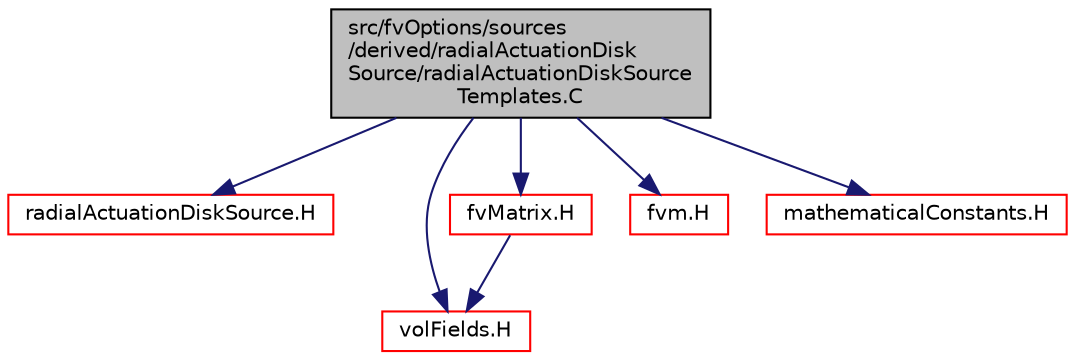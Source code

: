 digraph "src/fvOptions/sources/derived/radialActuationDiskSource/radialActuationDiskSourceTemplates.C"
{
  bgcolor="transparent";
  edge [fontname="Helvetica",fontsize="10",labelfontname="Helvetica",labelfontsize="10"];
  node [fontname="Helvetica",fontsize="10",shape=record];
  Node0 [label="src/fvOptions/sources\l/derived/radialActuationDisk\lSource/radialActuationDiskSource\lTemplates.C",height=0.2,width=0.4,color="black", fillcolor="grey75", style="filled", fontcolor="black"];
  Node0 -> Node1 [color="midnightblue",fontsize="10",style="solid",fontname="Helvetica"];
  Node1 [label="radialActuationDiskSource.H",height=0.2,width=0.4,color="red",URL="$a05336.html"];
  Node0 -> Node314 [color="midnightblue",fontsize="10",style="solid",fontname="Helvetica"];
  Node314 [label="volFields.H",height=0.2,width=0.4,color="red",URL="$a02912.html"];
  Node0 -> Node346 [color="midnightblue",fontsize="10",style="solid",fontname="Helvetica"];
  Node346 [label="fvMatrix.H",height=0.2,width=0.4,color="red",URL="$a03467.html"];
  Node346 -> Node314 [color="midnightblue",fontsize="10",style="solid",fontname="Helvetica"];
  Node0 -> Node356 [color="midnightblue",fontsize="10",style="solid",fontname="Helvetica"];
  Node356 [label="fvm.H",height=0.2,width=0.4,color="red",URL="$a03224.html"];
  Node0 -> Node367 [color="midnightblue",fontsize="10",style="solid",fontname="Helvetica"];
  Node367 [label="mathematicalConstants.H",height=0.2,width=0.4,color="red",URL="$a10952.html"];
}
